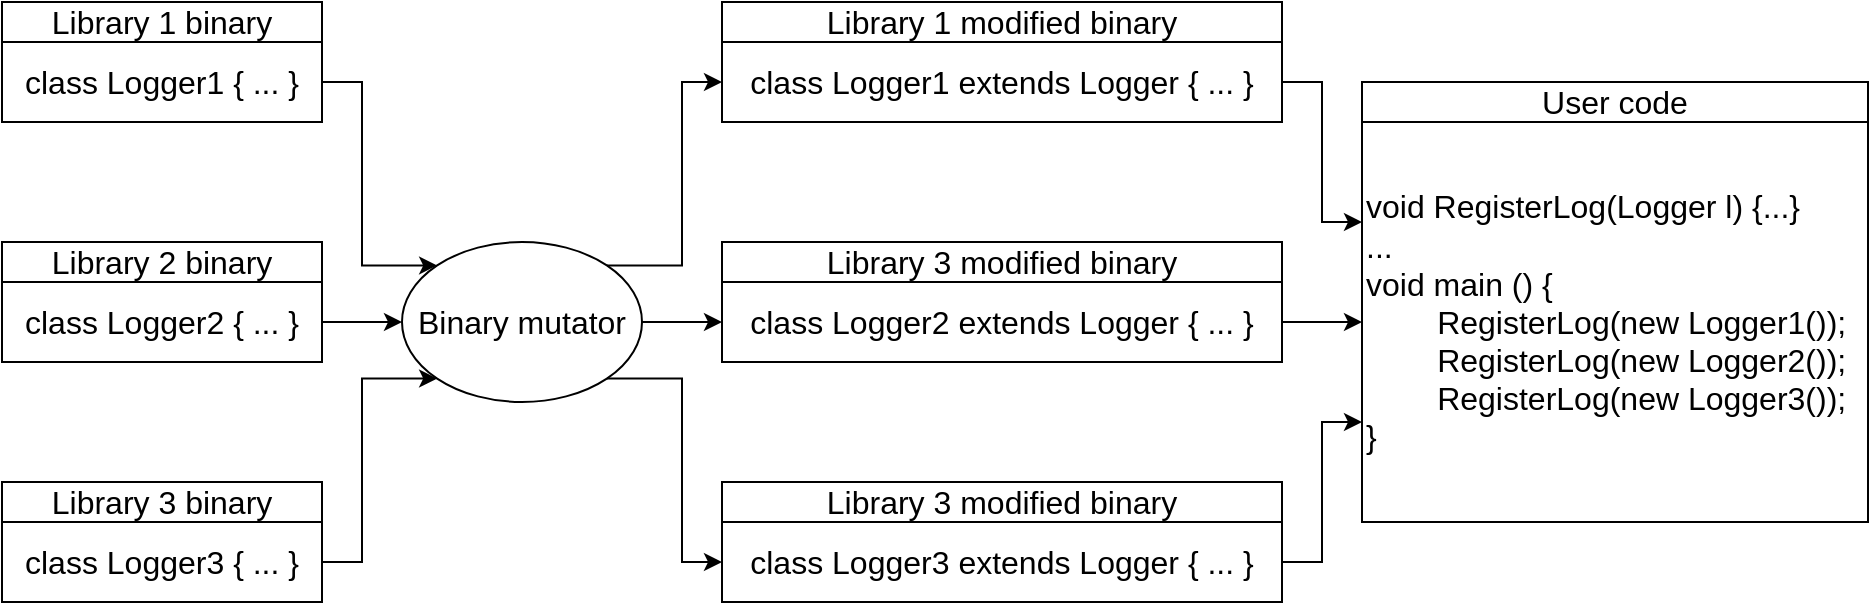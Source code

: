 <mxfile version="24.4.6" type="device">
  <diagram name="Страница — 1" id="VNzXfE7gPh0VeB1f7_Fk">
    <mxGraphModel dx="1434" dy="844" grid="1" gridSize="10" guides="1" tooltips="1" connect="1" arrows="1" fold="1" page="1" pageScale="1" pageWidth="827" pageHeight="1169" math="0" shadow="0">
      <root>
        <mxCell id="0" />
        <mxCell id="1" parent="0" />
        <mxCell id="jPdp95gmL9IEQT-Pg4HT-18" style="edgeStyle=orthogonalEdgeStyle;rounded=0;orthogonalLoop=1;jettySize=auto;html=1;exitX=1;exitY=0.5;exitDx=0;exitDy=0;entryX=0;entryY=0;entryDx=0;entryDy=0;" parent="1" source="jPdp95gmL9IEQT-Pg4HT-1" target="jPdp95gmL9IEQT-Pg4HT-10" edge="1">
          <mxGeometry relative="1" as="geometry">
            <Array as="points">
              <mxPoint x="220" y="140" />
              <mxPoint x="220" y="232" />
            </Array>
          </mxGeometry>
        </mxCell>
        <mxCell id="jPdp95gmL9IEQT-Pg4HT-1" value="&lt;font style=&quot;font-size: 16px;&quot;&gt;class Logger1 { ... }&lt;/font&gt;" style="rounded=0;whiteSpace=wrap;html=1;" parent="1" vertex="1">
          <mxGeometry x="40" y="120" width="160" height="40" as="geometry" />
        </mxCell>
        <mxCell id="jPdp95gmL9IEQT-Pg4HT-19" style="edgeStyle=orthogonalEdgeStyle;rounded=0;orthogonalLoop=1;jettySize=auto;html=1;exitX=1;exitY=0.5;exitDx=0;exitDy=0;entryX=0;entryY=0.5;entryDx=0;entryDy=0;" parent="1" source="jPdp95gmL9IEQT-Pg4HT-2" target="jPdp95gmL9IEQT-Pg4HT-10" edge="1">
          <mxGeometry relative="1" as="geometry" />
        </mxCell>
        <mxCell id="jPdp95gmL9IEQT-Pg4HT-2" value="&lt;font style=&quot;font-size: 16px;&quot;&gt;class Logger2 { ... }&lt;/font&gt;" style="rounded=0;whiteSpace=wrap;html=1;" parent="1" vertex="1">
          <mxGeometry x="40" y="240" width="160" height="40" as="geometry" />
        </mxCell>
        <mxCell id="jPdp95gmL9IEQT-Pg4HT-17" style="edgeStyle=orthogonalEdgeStyle;rounded=0;orthogonalLoop=1;jettySize=auto;html=1;exitX=1;exitY=0.5;exitDx=0;exitDy=0;entryX=0;entryY=1;entryDx=0;entryDy=0;" parent="1" source="jPdp95gmL9IEQT-Pg4HT-3" target="jPdp95gmL9IEQT-Pg4HT-10" edge="1">
          <mxGeometry relative="1" as="geometry">
            <Array as="points">
              <mxPoint x="220" y="380" />
              <mxPoint x="220" y="288" />
            </Array>
          </mxGeometry>
        </mxCell>
        <mxCell id="jPdp95gmL9IEQT-Pg4HT-3" value="&lt;font style=&quot;font-size: 16px;&quot;&gt;class Logger3 { ... }&lt;/font&gt;" style="rounded=0;whiteSpace=wrap;html=1;" parent="1" vertex="1">
          <mxGeometry x="40" y="360" width="160" height="40" as="geometry" />
        </mxCell>
        <mxCell id="jPdp95gmL9IEQT-Pg4HT-4" value="&lt;font style=&quot;font-size: 16px;&quot;&gt;void RegisterLog(Logger l) {...}&lt;/font&gt;&lt;div style=&quot;font-size: 16px;&quot;&gt;&lt;font style=&quot;font-size: 16px;&quot;&gt;...&lt;/font&gt;&lt;/div&gt;&lt;div style=&quot;font-size: 16px;&quot;&gt;&lt;font style=&quot;font-size: 16px;&quot;&gt;void main () {&lt;/font&gt;&lt;/div&gt;&lt;div style=&quot;font-size: 16px;&quot;&gt;&lt;font style=&quot;font-size: 16px;&quot;&gt;&lt;span style=&quot;white-space: pre;&quot;&gt;&#x9;&lt;/span&gt;RegisterLog(new Logger1());&lt;/font&gt;&lt;/div&gt;&lt;div style=&quot;font-size: 16px;&quot;&gt;&lt;font style=&quot;font-size: 16px;&quot;&gt;&lt;span style=&quot;white-space: pre;&quot;&gt;&#x9;&lt;/span&gt;RegisterLog(new Logger2());&lt;br&gt;&lt;/font&gt;&lt;/div&gt;&lt;div style=&quot;font-size: 16px;&quot;&gt;&lt;font style=&quot;font-size: 16px;&quot;&gt;&lt;span style=&quot;white-space: pre;&quot;&gt;&#x9;&lt;/span&gt;RegisterLog(new Logger3());&lt;/font&gt;&lt;/div&gt;&lt;div style=&quot;font-size: 16px;&quot;&gt;&lt;font style=&quot;font-size: 16px;&quot;&gt;}&lt;/font&gt;&lt;/div&gt;" style="rounded=0;whiteSpace=wrap;html=1;align=left;" parent="1" vertex="1">
          <mxGeometry x="720" y="160" width="253" height="200" as="geometry" />
        </mxCell>
        <mxCell id="jPdp95gmL9IEQT-Pg4HT-5" value="&lt;font style=&quot;font-size: 16px;&quot;&gt;Library 1 binary&lt;/font&gt;" style="rounded=0;whiteSpace=wrap;html=1;" parent="1" vertex="1">
          <mxGeometry x="40" y="100" width="160" height="20" as="geometry" />
        </mxCell>
        <mxCell id="jPdp95gmL9IEQT-Pg4HT-6" value="&lt;font style=&quot;font-size: 16px;&quot;&gt;Library 2&amp;nbsp;&lt;/font&gt;&lt;span style=&quot;font-size: 16px;&quot;&gt;binary&lt;/span&gt;" style="rounded=0;whiteSpace=wrap;html=1;" parent="1" vertex="1">
          <mxGeometry x="40" y="220" width="160" height="20" as="geometry" />
        </mxCell>
        <mxCell id="jPdp95gmL9IEQT-Pg4HT-7" value="&lt;font style=&quot;font-size: 16px;&quot;&gt;Library 3&amp;nbsp;&lt;/font&gt;&lt;span style=&quot;font-size: 16px;&quot;&gt;binary&lt;/span&gt;" style="rounded=0;whiteSpace=wrap;html=1;" parent="1" vertex="1">
          <mxGeometry x="40" y="340" width="160" height="20" as="geometry" />
        </mxCell>
        <mxCell id="jPdp95gmL9IEQT-Pg4HT-20" style="edgeStyle=orthogonalEdgeStyle;rounded=0;orthogonalLoop=1;jettySize=auto;html=1;exitX=1;exitY=1;exitDx=0;exitDy=0;entryX=0;entryY=0.5;entryDx=0;entryDy=0;" parent="1" source="jPdp95gmL9IEQT-Pg4HT-10" target="jPdp95gmL9IEQT-Pg4HT-13" edge="1">
          <mxGeometry relative="1" as="geometry" />
        </mxCell>
        <mxCell id="jPdp95gmL9IEQT-Pg4HT-21" style="edgeStyle=orthogonalEdgeStyle;rounded=0;orthogonalLoop=1;jettySize=auto;html=1;exitX=1;exitY=0.5;exitDx=0;exitDy=0;entryX=0;entryY=0.5;entryDx=0;entryDy=0;" parent="1" source="jPdp95gmL9IEQT-Pg4HT-10" target="jPdp95gmL9IEQT-Pg4HT-12" edge="1">
          <mxGeometry relative="1" as="geometry" />
        </mxCell>
        <mxCell id="jPdp95gmL9IEQT-Pg4HT-22" style="edgeStyle=orthogonalEdgeStyle;rounded=0;orthogonalLoop=1;jettySize=auto;html=1;exitX=1;exitY=0;exitDx=0;exitDy=0;entryX=0;entryY=0.5;entryDx=0;entryDy=0;" parent="1" source="jPdp95gmL9IEQT-Pg4HT-10" target="jPdp95gmL9IEQT-Pg4HT-11" edge="1">
          <mxGeometry relative="1" as="geometry" />
        </mxCell>
        <mxCell id="jPdp95gmL9IEQT-Pg4HT-10" value="&lt;div&gt;&lt;span style=&quot;font-size: 16px;&quot;&gt;Binary mutator&lt;/span&gt;&lt;/div&gt;" style="ellipse;whiteSpace=wrap;html=1;" parent="1" vertex="1">
          <mxGeometry x="240" y="220" width="120" height="80" as="geometry" />
        </mxCell>
        <mxCell id="jPdp95gmL9IEQT-Pg4HT-27" style="edgeStyle=orthogonalEdgeStyle;rounded=0;orthogonalLoop=1;jettySize=auto;html=1;exitX=1;exitY=0.5;exitDx=0;exitDy=0;entryX=0;entryY=0.25;entryDx=0;entryDy=0;" parent="1" source="jPdp95gmL9IEQT-Pg4HT-11" target="jPdp95gmL9IEQT-Pg4HT-4" edge="1">
          <mxGeometry relative="1" as="geometry" />
        </mxCell>
        <mxCell id="jPdp95gmL9IEQT-Pg4HT-11" value="&lt;font style=&quot;font-size: 16px;&quot;&gt;class Logger1 extends Logger&amp;nbsp;{ ... }&lt;/font&gt;" style="rounded=0;whiteSpace=wrap;html=1;" parent="1" vertex="1">
          <mxGeometry x="400" y="120" width="280" height="40" as="geometry" />
        </mxCell>
        <mxCell id="jPdp95gmL9IEQT-Pg4HT-28" style="edgeStyle=orthogonalEdgeStyle;rounded=0;orthogonalLoop=1;jettySize=auto;html=1;exitX=1;exitY=0.5;exitDx=0;exitDy=0;entryX=0;entryY=0.5;entryDx=0;entryDy=0;" parent="1" source="jPdp95gmL9IEQT-Pg4HT-12" target="jPdp95gmL9IEQT-Pg4HT-4" edge="1">
          <mxGeometry relative="1" as="geometry" />
        </mxCell>
        <mxCell id="jPdp95gmL9IEQT-Pg4HT-12" value="&lt;font style=&quot;font-size: 16px;&quot;&gt;class Logger2 extends Logger&amp;nbsp;{ ... }&lt;/font&gt;" style="rounded=0;whiteSpace=wrap;html=1;" parent="1" vertex="1">
          <mxGeometry x="400" y="240" width="280" height="40" as="geometry" />
        </mxCell>
        <mxCell id="jPdp95gmL9IEQT-Pg4HT-29" style="edgeStyle=orthogonalEdgeStyle;rounded=0;orthogonalLoop=1;jettySize=auto;html=1;exitX=1;exitY=0.5;exitDx=0;exitDy=0;entryX=0;entryY=0.75;entryDx=0;entryDy=0;" parent="1" source="jPdp95gmL9IEQT-Pg4HT-13" target="jPdp95gmL9IEQT-Pg4HT-4" edge="1">
          <mxGeometry relative="1" as="geometry" />
        </mxCell>
        <mxCell id="jPdp95gmL9IEQT-Pg4HT-13" value="&lt;font style=&quot;font-size: 16px;&quot;&gt;class Logger3 extends Logger { ... }&lt;/font&gt;" style="rounded=0;whiteSpace=wrap;html=1;" parent="1" vertex="1">
          <mxGeometry x="400" y="360" width="280" height="40" as="geometry" />
        </mxCell>
        <mxCell id="jPdp95gmL9IEQT-Pg4HT-23" value="&lt;font style=&quot;font-size: 16px;&quot;&gt;Library 1 modified binary&lt;/font&gt;" style="rounded=0;whiteSpace=wrap;html=1;" parent="1" vertex="1">
          <mxGeometry x="400" y="100" width="280" height="20" as="geometry" />
        </mxCell>
        <mxCell id="jPdp95gmL9IEQT-Pg4HT-24" value="&lt;font style=&quot;font-size: 16px;&quot;&gt;Library 3 modified binary&lt;/font&gt;" style="rounded=0;whiteSpace=wrap;html=1;" parent="1" vertex="1">
          <mxGeometry x="400" y="220" width="280" height="20" as="geometry" />
        </mxCell>
        <mxCell id="jPdp95gmL9IEQT-Pg4HT-25" value="&lt;font style=&quot;font-size: 16px;&quot;&gt;Library 3 modified binary&lt;/font&gt;" style="rounded=0;whiteSpace=wrap;html=1;" parent="1" vertex="1">
          <mxGeometry x="400" y="340" width="280" height="20" as="geometry" />
        </mxCell>
        <mxCell id="jPdp95gmL9IEQT-Pg4HT-26" value="&lt;font style=&quot;font-size: 16px;&quot;&gt;User code&lt;/font&gt;" style="rounded=0;whiteSpace=wrap;html=1;" parent="1" vertex="1">
          <mxGeometry x="720" y="140" width="253" height="20" as="geometry" />
        </mxCell>
      </root>
    </mxGraphModel>
  </diagram>
</mxfile>
